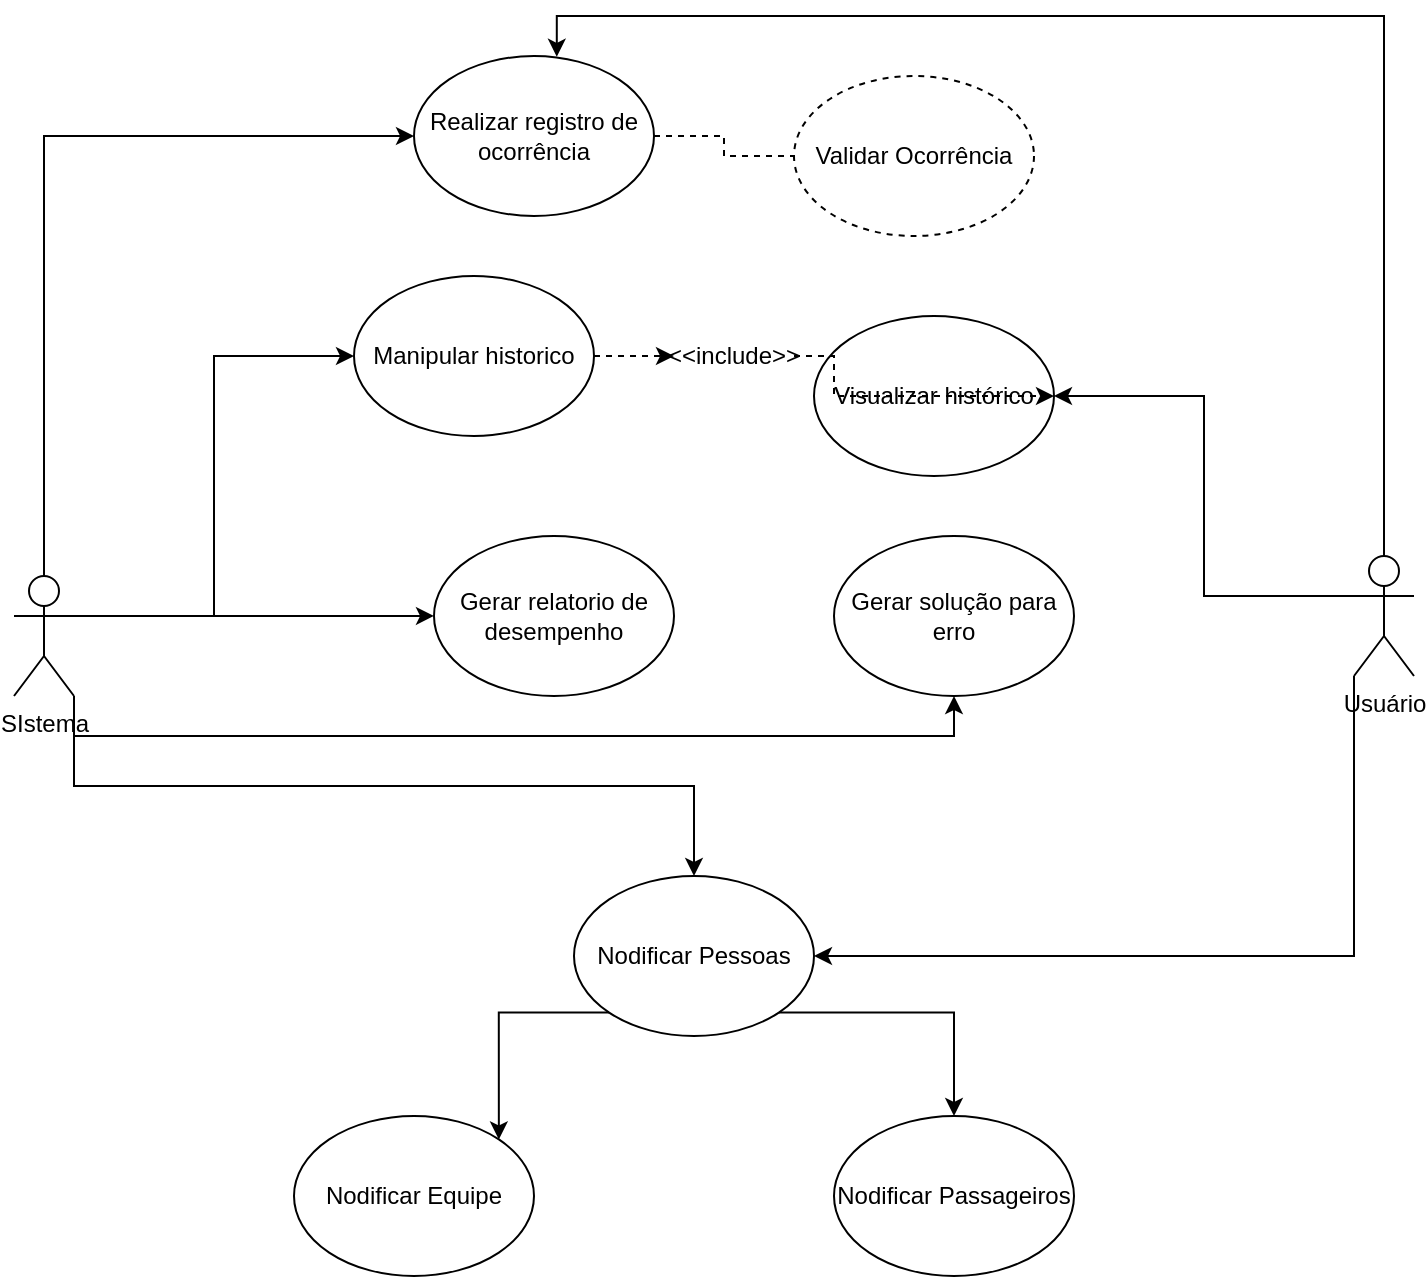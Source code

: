 <mxfile version="24.2.3" type="github">
  <diagram name="Página-1" id="Eu1rL9Z4p3Qbr3VtregT">
    <mxGraphModel dx="926" dy="448" grid="1" gridSize="10" guides="1" tooltips="1" connect="1" arrows="1" fold="1" page="1" pageScale="1" pageWidth="827" pageHeight="1169" math="0" shadow="0">
      <root>
        <mxCell id="0" />
        <mxCell id="1" parent="0" />
        <mxCell id="QG1ly2hzhoabnsxvyfpn-16" style="edgeStyle=orthogonalEdgeStyle;rounded=0;orthogonalLoop=1;jettySize=auto;html=1;exitX=0.5;exitY=0;exitDx=0;exitDy=0;exitPerimeter=0;entryX=0;entryY=0.5;entryDx=0;entryDy=0;fontFamily=Helvetica;fontSize=12;fontColor=default;" edge="1" parent="1" source="QG1ly2hzhoabnsxvyfpn-1" target="QG1ly2hzhoabnsxvyfpn-3">
          <mxGeometry relative="1" as="geometry" />
        </mxCell>
        <mxCell id="QG1ly2hzhoabnsxvyfpn-18" style="edgeStyle=orthogonalEdgeStyle;rounded=0;orthogonalLoop=1;jettySize=auto;html=1;exitX=1;exitY=0.333;exitDx=0;exitDy=0;exitPerimeter=0;entryX=0;entryY=0.5;entryDx=0;entryDy=0;fontFamily=Helvetica;fontSize=12;fontColor=default;" edge="1" parent="1" source="QG1ly2hzhoabnsxvyfpn-1" target="QG1ly2hzhoabnsxvyfpn-14">
          <mxGeometry relative="1" as="geometry" />
        </mxCell>
        <mxCell id="QG1ly2hzhoabnsxvyfpn-20" style="edgeStyle=orthogonalEdgeStyle;rounded=0;orthogonalLoop=1;jettySize=auto;html=1;exitX=1;exitY=0.333;exitDx=0;exitDy=0;exitPerimeter=0;fontFamily=Helvetica;fontSize=12;fontColor=default;" edge="1" parent="1" source="QG1ly2hzhoabnsxvyfpn-1" target="QG1ly2hzhoabnsxvyfpn-9">
          <mxGeometry relative="1" as="geometry" />
        </mxCell>
        <mxCell id="QG1ly2hzhoabnsxvyfpn-22" style="edgeStyle=orthogonalEdgeStyle;rounded=0;orthogonalLoop=1;jettySize=auto;html=1;exitX=1;exitY=1;exitDx=0;exitDy=0;exitPerimeter=0;fontFamily=Helvetica;fontSize=12;fontColor=default;" edge="1" parent="1" source="QG1ly2hzhoabnsxvyfpn-1" target="QG1ly2hzhoabnsxvyfpn-6">
          <mxGeometry relative="1" as="geometry" />
        </mxCell>
        <mxCell id="QG1ly2hzhoabnsxvyfpn-27" style="edgeStyle=orthogonalEdgeStyle;rounded=0;orthogonalLoop=1;jettySize=auto;html=1;exitX=1;exitY=1;exitDx=0;exitDy=0;exitPerimeter=0;entryX=0.5;entryY=1;entryDx=0;entryDy=0;fontFamily=Helvetica;fontSize=12;fontColor=default;" edge="1" parent="1" source="QG1ly2hzhoabnsxvyfpn-1" target="QG1ly2hzhoabnsxvyfpn-4">
          <mxGeometry relative="1" as="geometry" />
        </mxCell>
        <mxCell id="QG1ly2hzhoabnsxvyfpn-1" value="SIstema" style="shape=umlActor;verticalLabelPosition=bottom;verticalAlign=top;html=1;outlineConnect=0;" vertex="1" parent="1">
          <mxGeometry x="50" y="380" width="30" height="60" as="geometry" />
        </mxCell>
        <mxCell id="QG1ly2hzhoabnsxvyfpn-28" style="edgeStyle=orthogonalEdgeStyle;rounded=0;orthogonalLoop=1;jettySize=auto;html=1;exitX=0;exitY=0.333;exitDx=0;exitDy=0;exitPerimeter=0;entryX=1;entryY=0.5;entryDx=0;entryDy=0;fontFamily=Helvetica;fontSize=12;fontColor=default;" edge="1" parent="1" source="QG1ly2hzhoabnsxvyfpn-2" target="QG1ly2hzhoabnsxvyfpn-8">
          <mxGeometry relative="1" as="geometry" />
        </mxCell>
        <mxCell id="QG1ly2hzhoabnsxvyfpn-30" style="edgeStyle=orthogonalEdgeStyle;rounded=0;orthogonalLoop=1;jettySize=auto;html=1;exitX=0;exitY=1;exitDx=0;exitDy=0;exitPerimeter=0;entryX=1;entryY=0.5;entryDx=0;entryDy=0;fontFamily=Helvetica;fontSize=12;fontColor=default;" edge="1" parent="1" source="QG1ly2hzhoabnsxvyfpn-2" target="QG1ly2hzhoabnsxvyfpn-6">
          <mxGeometry relative="1" as="geometry" />
        </mxCell>
        <mxCell id="QG1ly2hzhoabnsxvyfpn-2" value="Usuário" style="shape=umlActor;verticalLabelPosition=bottom;verticalAlign=top;html=1;outlineConnect=0;" vertex="1" parent="1">
          <mxGeometry x="720" y="370" width="30" height="60" as="geometry" />
        </mxCell>
        <mxCell id="QG1ly2hzhoabnsxvyfpn-17" style="edgeStyle=orthogonalEdgeStyle;rounded=0;orthogonalLoop=1;jettySize=auto;html=1;exitX=1;exitY=0.5;exitDx=0;exitDy=0;fontFamily=Helvetica;fontSize=12;fontColor=default;endArrow=none;endFill=0;dashed=1;" edge="1" parent="1" source="QG1ly2hzhoabnsxvyfpn-3" target="QG1ly2hzhoabnsxvyfpn-7">
          <mxGeometry relative="1" as="geometry" />
        </mxCell>
        <mxCell id="QG1ly2hzhoabnsxvyfpn-3" value="Realizar registro de ocorrência" style="ellipse;whiteSpace=wrap;html=1;" vertex="1" parent="1">
          <mxGeometry x="250" y="120" width="120" height="80" as="geometry" />
        </mxCell>
        <mxCell id="QG1ly2hzhoabnsxvyfpn-4" value="Gerar solução para erro" style="ellipse;whiteSpace=wrap;html=1;" vertex="1" parent="1">
          <mxGeometry x="460" y="360" width="120" height="80" as="geometry" />
        </mxCell>
        <mxCell id="QG1ly2hzhoabnsxvyfpn-23" style="edgeStyle=orthogonalEdgeStyle;rounded=0;orthogonalLoop=1;jettySize=auto;html=1;exitX=0;exitY=1;exitDx=0;exitDy=0;entryX=1;entryY=0;entryDx=0;entryDy=0;fontFamily=Helvetica;fontSize=12;fontColor=default;" edge="1" parent="1" source="QG1ly2hzhoabnsxvyfpn-6" target="QG1ly2hzhoabnsxvyfpn-11">
          <mxGeometry relative="1" as="geometry" />
        </mxCell>
        <mxCell id="QG1ly2hzhoabnsxvyfpn-26" style="edgeStyle=orthogonalEdgeStyle;rounded=0;orthogonalLoop=1;jettySize=auto;html=1;exitX=1;exitY=1;exitDx=0;exitDy=0;fontFamily=Helvetica;fontSize=12;fontColor=default;" edge="1" parent="1" source="QG1ly2hzhoabnsxvyfpn-6" target="QG1ly2hzhoabnsxvyfpn-12">
          <mxGeometry relative="1" as="geometry" />
        </mxCell>
        <mxCell id="QG1ly2hzhoabnsxvyfpn-6" value="Nodificar Pessoas" style="ellipse;whiteSpace=wrap;html=1;" vertex="1" parent="1">
          <mxGeometry x="330" y="530" width="120" height="80" as="geometry" />
        </mxCell>
        <mxCell id="QG1ly2hzhoabnsxvyfpn-7" value="Validar Ocorrência" style="ellipse;whiteSpace=wrap;html=1;dashed=1;" vertex="1" parent="1">
          <mxGeometry x="440" y="130" width="120" height="80" as="geometry" />
        </mxCell>
        <mxCell id="QG1ly2hzhoabnsxvyfpn-8" value="Visualizar histórico" style="ellipse;whiteSpace=wrap;html=1;" vertex="1" parent="1">
          <mxGeometry x="450" y="250" width="120" height="80" as="geometry" />
        </mxCell>
        <mxCell id="QG1ly2hzhoabnsxvyfpn-9" value="Gerar relatorio de desempenho" style="ellipse;whiteSpace=wrap;html=1;" vertex="1" parent="1">
          <mxGeometry x="260" y="360" width="120" height="80" as="geometry" />
        </mxCell>
        <mxCell id="QG1ly2hzhoabnsxvyfpn-11" value="Nodificar Equipe" style="ellipse;whiteSpace=wrap;html=1;" vertex="1" parent="1">
          <mxGeometry x="190" y="650" width="120" height="80" as="geometry" />
        </mxCell>
        <mxCell id="QG1ly2hzhoabnsxvyfpn-12" value="Nodificar Passageiros" style="ellipse;whiteSpace=wrap;html=1;" vertex="1" parent="1">
          <mxGeometry x="460" y="650" width="120" height="80" as="geometry" />
        </mxCell>
        <mxCell id="QG1ly2hzhoabnsxvyfpn-32" style="edgeStyle=orthogonalEdgeStyle;rounded=0;orthogonalLoop=1;jettySize=auto;html=1;exitX=1;exitY=0.5;exitDx=0;exitDy=0;fontFamily=Helvetica;fontSize=12;fontColor=default;dashed=1;" edge="1" parent="1" source="QG1ly2hzhoabnsxvyfpn-33" target="QG1ly2hzhoabnsxvyfpn-8">
          <mxGeometry relative="1" as="geometry" />
        </mxCell>
        <mxCell id="QG1ly2hzhoabnsxvyfpn-14" value="Manipular historico" style="ellipse;whiteSpace=wrap;html=1;" vertex="1" parent="1">
          <mxGeometry x="220" y="230" width="120" height="80" as="geometry" />
        </mxCell>
        <mxCell id="QG1ly2hzhoabnsxvyfpn-31" style="edgeStyle=orthogonalEdgeStyle;rounded=0;orthogonalLoop=1;jettySize=auto;html=1;exitX=0.5;exitY=0;exitDx=0;exitDy=0;exitPerimeter=0;entryX=0.595;entryY=0.005;entryDx=0;entryDy=0;entryPerimeter=0;fontFamily=Helvetica;fontSize=12;fontColor=default;" edge="1" parent="1" source="QG1ly2hzhoabnsxvyfpn-2" target="QG1ly2hzhoabnsxvyfpn-3">
          <mxGeometry relative="1" as="geometry" />
        </mxCell>
        <mxCell id="QG1ly2hzhoabnsxvyfpn-34" value="" style="edgeStyle=orthogonalEdgeStyle;rounded=0;orthogonalLoop=1;jettySize=auto;html=1;exitX=1;exitY=0.5;exitDx=0;exitDy=0;fontFamily=Helvetica;fontSize=12;fontColor=default;dashed=1;" edge="1" parent="1" source="QG1ly2hzhoabnsxvyfpn-14" target="QG1ly2hzhoabnsxvyfpn-33">
          <mxGeometry relative="1" as="geometry">
            <mxPoint x="370" y="270" as="sourcePoint" />
            <mxPoint x="450" y="290" as="targetPoint" />
          </mxGeometry>
        </mxCell>
        <mxCell id="QG1ly2hzhoabnsxvyfpn-33" value="&amp;lt;&amp;lt;include&amp;gt;&amp;gt;" style="text;html=1;align=center;verticalAlign=middle;whiteSpace=wrap;rounded=0;fontFamily=Helvetica;fontSize=12;fontColor=default;" vertex="1" parent="1">
          <mxGeometry x="380" y="255" width="60" height="30" as="geometry" />
        </mxCell>
      </root>
    </mxGraphModel>
  </diagram>
</mxfile>
